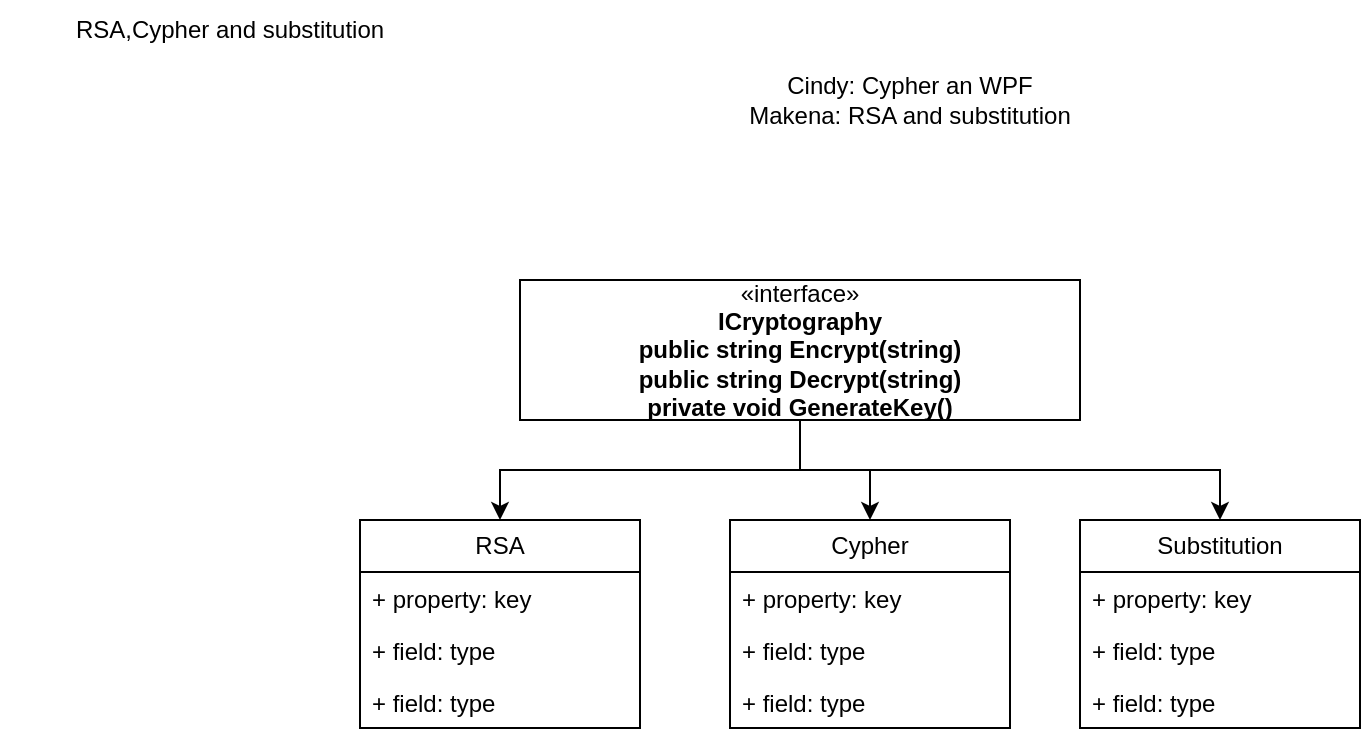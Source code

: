 <mxfile version="22.1.4" type="github">
  <diagram name="Page-1" id="pfJI5Zej25W6J6jr7NSG">
    <mxGraphModel dx="2284" dy="750" grid="1" gridSize="10" guides="1" tooltips="1" connect="1" arrows="1" fold="1" page="1" pageScale="1" pageWidth="850" pageHeight="1100" math="0" shadow="0">
      <root>
        <mxCell id="0" />
        <mxCell id="1" parent="0" />
        <mxCell id="ZpjDFNaloPq9piWnJpvQ-4" value="RSA,Cypher and substitution" style="text;html=1;strokeColor=none;fillColor=none;align=center;verticalAlign=middle;whiteSpace=wrap;rounded=0;" vertex="1" parent="1">
          <mxGeometry x="-80" y="20" width="230" height="30" as="geometry" />
        </mxCell>
        <mxCell id="ZpjDFNaloPq9piWnJpvQ-5" value="Cindy: Cypher an WPF&lt;br&gt;Makena: RSA and substitution" style="text;html=1;strokeColor=none;fillColor=none;align=center;verticalAlign=middle;whiteSpace=wrap;rounded=0;" vertex="1" parent="1">
          <mxGeometry x="240" y="20" width="270" height="100" as="geometry" />
        </mxCell>
        <mxCell id="ZpjDFNaloPq9piWnJpvQ-24" style="edgeStyle=orthogonalEdgeStyle;rounded=0;orthogonalLoop=1;jettySize=auto;html=1;exitX=0.5;exitY=1;exitDx=0;exitDy=0;entryX=0.5;entryY=0;entryDx=0;entryDy=0;" edge="1" parent="1" source="ZpjDFNaloPq9piWnJpvQ-10" target="ZpjDFNaloPq9piWnJpvQ-12">
          <mxGeometry relative="1" as="geometry" />
        </mxCell>
        <mxCell id="ZpjDFNaloPq9piWnJpvQ-25" style="edgeStyle=orthogonalEdgeStyle;rounded=0;orthogonalLoop=1;jettySize=auto;html=1;exitX=0.5;exitY=1;exitDx=0;exitDy=0;entryX=0.5;entryY=0;entryDx=0;entryDy=0;" edge="1" parent="1" source="ZpjDFNaloPq9piWnJpvQ-10" target="ZpjDFNaloPq9piWnJpvQ-16">
          <mxGeometry relative="1" as="geometry" />
        </mxCell>
        <mxCell id="ZpjDFNaloPq9piWnJpvQ-26" style="edgeStyle=orthogonalEdgeStyle;rounded=0;orthogonalLoop=1;jettySize=auto;html=1;exitX=0.5;exitY=1;exitDx=0;exitDy=0;entryX=0.5;entryY=0;entryDx=0;entryDy=0;" edge="1" parent="1" source="ZpjDFNaloPq9piWnJpvQ-10" target="ZpjDFNaloPq9piWnJpvQ-20">
          <mxGeometry relative="1" as="geometry" />
        </mxCell>
        <mxCell id="ZpjDFNaloPq9piWnJpvQ-10" value="«interface»&lt;br&gt;&lt;b&gt;ICryptography&lt;br&gt;public string Encrypt(string)&lt;br&gt;public string Decrypt(string)&lt;br&gt;private void GenerateKey()&lt;br&gt;&lt;/b&gt;" style="html=1;whiteSpace=wrap;" vertex="1" parent="1">
          <mxGeometry x="180" y="160" width="280" height="70" as="geometry" />
        </mxCell>
        <mxCell id="ZpjDFNaloPq9piWnJpvQ-12" value="RSA" style="swimlane;fontStyle=0;childLayout=stackLayout;horizontal=1;startSize=26;fillColor=none;horizontalStack=0;resizeParent=1;resizeParentMax=0;resizeLast=0;collapsible=1;marginBottom=0;whiteSpace=wrap;html=1;" vertex="1" parent="1">
          <mxGeometry x="100" y="280" width="140" height="104" as="geometry" />
        </mxCell>
        <mxCell id="ZpjDFNaloPq9piWnJpvQ-13" value="+ property: key" style="text;strokeColor=none;fillColor=none;align=left;verticalAlign=top;spacingLeft=4;spacingRight=4;overflow=hidden;rotatable=0;points=[[0,0.5],[1,0.5]];portConstraint=eastwest;whiteSpace=wrap;html=1;" vertex="1" parent="ZpjDFNaloPq9piWnJpvQ-12">
          <mxGeometry y="26" width="140" height="26" as="geometry" />
        </mxCell>
        <mxCell id="ZpjDFNaloPq9piWnJpvQ-14" value="+ field: type" style="text;strokeColor=none;fillColor=none;align=left;verticalAlign=top;spacingLeft=4;spacingRight=4;overflow=hidden;rotatable=0;points=[[0,0.5],[1,0.5]];portConstraint=eastwest;whiteSpace=wrap;html=1;" vertex="1" parent="ZpjDFNaloPq9piWnJpvQ-12">
          <mxGeometry y="52" width="140" height="26" as="geometry" />
        </mxCell>
        <mxCell id="ZpjDFNaloPq9piWnJpvQ-15" value="+ field: type" style="text;strokeColor=none;fillColor=none;align=left;verticalAlign=top;spacingLeft=4;spacingRight=4;overflow=hidden;rotatable=0;points=[[0,0.5],[1,0.5]];portConstraint=eastwest;whiteSpace=wrap;html=1;" vertex="1" parent="ZpjDFNaloPq9piWnJpvQ-12">
          <mxGeometry y="78" width="140" height="26" as="geometry" />
        </mxCell>
        <mxCell id="ZpjDFNaloPq9piWnJpvQ-16" value="Cypher" style="swimlane;fontStyle=0;childLayout=stackLayout;horizontal=1;startSize=26;fillColor=none;horizontalStack=0;resizeParent=1;resizeParentMax=0;resizeLast=0;collapsible=1;marginBottom=0;whiteSpace=wrap;html=1;" vertex="1" parent="1">
          <mxGeometry x="285" y="280" width="140" height="104" as="geometry" />
        </mxCell>
        <mxCell id="ZpjDFNaloPq9piWnJpvQ-17" value="+ property: key" style="text;strokeColor=none;fillColor=none;align=left;verticalAlign=top;spacingLeft=4;spacingRight=4;overflow=hidden;rotatable=0;points=[[0,0.5],[1,0.5]];portConstraint=eastwest;whiteSpace=wrap;html=1;" vertex="1" parent="ZpjDFNaloPq9piWnJpvQ-16">
          <mxGeometry y="26" width="140" height="26" as="geometry" />
        </mxCell>
        <mxCell id="ZpjDFNaloPq9piWnJpvQ-18" value="+ field: type" style="text;strokeColor=none;fillColor=none;align=left;verticalAlign=top;spacingLeft=4;spacingRight=4;overflow=hidden;rotatable=0;points=[[0,0.5],[1,0.5]];portConstraint=eastwest;whiteSpace=wrap;html=1;" vertex="1" parent="ZpjDFNaloPq9piWnJpvQ-16">
          <mxGeometry y="52" width="140" height="26" as="geometry" />
        </mxCell>
        <mxCell id="ZpjDFNaloPq9piWnJpvQ-19" value="+ field: type" style="text;strokeColor=none;fillColor=none;align=left;verticalAlign=top;spacingLeft=4;spacingRight=4;overflow=hidden;rotatable=0;points=[[0,0.5],[1,0.5]];portConstraint=eastwest;whiteSpace=wrap;html=1;" vertex="1" parent="ZpjDFNaloPq9piWnJpvQ-16">
          <mxGeometry y="78" width="140" height="26" as="geometry" />
        </mxCell>
        <mxCell id="ZpjDFNaloPq9piWnJpvQ-20" value="Substitution" style="swimlane;fontStyle=0;childLayout=stackLayout;horizontal=1;startSize=26;fillColor=none;horizontalStack=0;resizeParent=1;resizeParentMax=0;resizeLast=0;collapsible=1;marginBottom=0;whiteSpace=wrap;html=1;" vertex="1" parent="1">
          <mxGeometry x="460" y="280" width="140" height="104" as="geometry" />
        </mxCell>
        <mxCell id="ZpjDFNaloPq9piWnJpvQ-21" value="+ property: key" style="text;strokeColor=none;fillColor=none;align=left;verticalAlign=top;spacingLeft=4;spacingRight=4;overflow=hidden;rotatable=0;points=[[0,0.5],[1,0.5]];portConstraint=eastwest;whiteSpace=wrap;html=1;" vertex="1" parent="ZpjDFNaloPq9piWnJpvQ-20">
          <mxGeometry y="26" width="140" height="26" as="geometry" />
        </mxCell>
        <mxCell id="ZpjDFNaloPq9piWnJpvQ-22" value="+ field: type" style="text;strokeColor=none;fillColor=none;align=left;verticalAlign=top;spacingLeft=4;spacingRight=4;overflow=hidden;rotatable=0;points=[[0,0.5],[1,0.5]];portConstraint=eastwest;whiteSpace=wrap;html=1;" vertex="1" parent="ZpjDFNaloPq9piWnJpvQ-20">
          <mxGeometry y="52" width="140" height="26" as="geometry" />
        </mxCell>
        <mxCell id="ZpjDFNaloPq9piWnJpvQ-23" value="+ field: type" style="text;strokeColor=none;fillColor=none;align=left;verticalAlign=top;spacingLeft=4;spacingRight=4;overflow=hidden;rotatable=0;points=[[0,0.5],[1,0.5]];portConstraint=eastwest;whiteSpace=wrap;html=1;" vertex="1" parent="ZpjDFNaloPq9piWnJpvQ-20">
          <mxGeometry y="78" width="140" height="26" as="geometry" />
        </mxCell>
      </root>
    </mxGraphModel>
  </diagram>
</mxfile>
